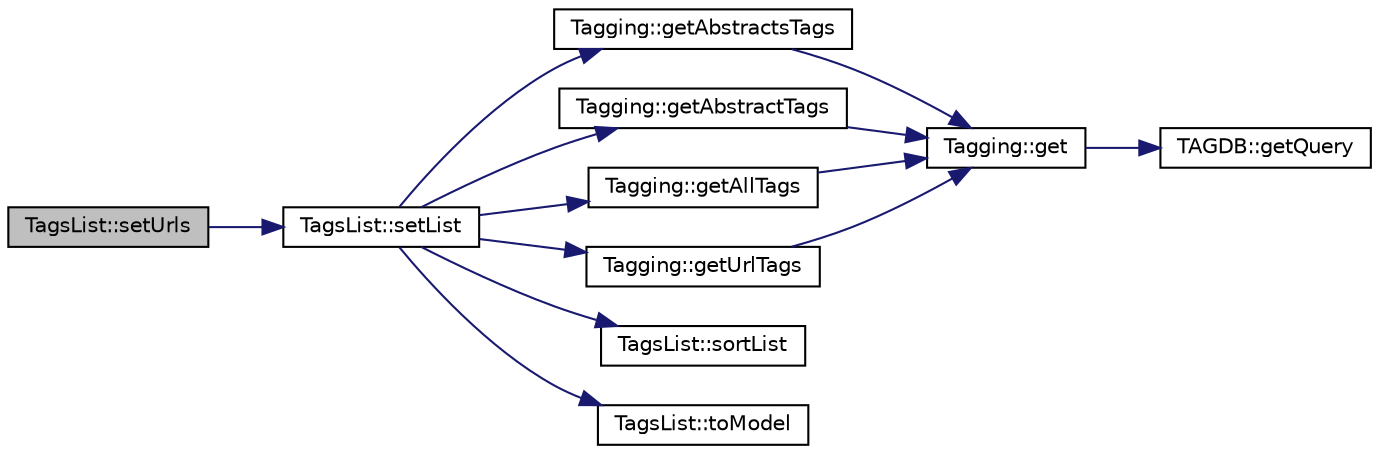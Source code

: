 digraph "TagsList::setUrls"
{
 // INTERACTIVE_SVG=YES
 // LATEX_PDF_SIZE
  edge [fontname="Helvetica",fontsize="10",labelfontname="Helvetica",labelfontsize="10"];
  node [fontname="Helvetica",fontsize="10",shape=record];
  rankdir="LR";
  Node233 [label="TagsList::setUrls",height=0.2,width=0.4,color="black", fillcolor="grey75", style="filled", fontcolor="black",tooltip=" "];
  Node233 -> Node234 [color="midnightblue",fontsize="10",style="solid",fontname="Helvetica"];
  Node234 [label="TagsList::setList",height=0.2,width=0.4,color="black", fillcolor="white", style="filled",URL="$class_tags_list.html#a13fb8edfb92eeb1bebd48c38575ec6d7",tooltip=" "];
  Node234 -> Node235 [color="midnightblue",fontsize="10",style="solid",fontname="Helvetica"];
  Node235 [label="Tagging::getAbstractsTags",height=0.2,width=0.4,color="black", fillcolor="white", style="filled",URL="$class_tagging.html#aefeb5aaac2ffa1ae9863fb839842b640",tooltip=" "];
  Node235 -> Node236 [color="midnightblue",fontsize="10",style="solid",fontname="Helvetica"];
  Node236 [label="Tagging::get",height=0.2,width=0.4,color="black", fillcolor="white", style="filled",URL="$class_tagging.html#a31eafb22f7c6343f6a6e1a60c0b46d1b",tooltip=" "];
  Node236 -> Node237 [color="midnightblue",fontsize="10",style="solid",fontname="Helvetica"];
  Node237 [label="TAGDB::getQuery",height=0.2,width=0.4,color="black", fillcolor="white", style="filled",URL="$class_t_a_g_d_b.html#ae90d363ffa72013cdfe742c606888432",tooltip=" "];
  Node234 -> Node238 [color="midnightblue",fontsize="10",style="solid",fontname="Helvetica"];
  Node238 [label="Tagging::getAbstractTags",height=0.2,width=0.4,color="black", fillcolor="white", style="filled",URL="$class_tagging.html#afdb3ddcdbef1330e7ade9fb4c929d9b0",tooltip=" "];
  Node238 -> Node236 [color="midnightblue",fontsize="10",style="solid",fontname="Helvetica"];
  Node234 -> Node239 [color="midnightblue",fontsize="10",style="solid",fontname="Helvetica"];
  Node239 [label="Tagging::getAllTags",height=0.2,width=0.4,color="black", fillcolor="white", style="filled",URL="$class_tagging.html#a8a39609e4d070f9b621dca7261c37e2c",tooltip=" "];
  Node239 -> Node236 [color="midnightblue",fontsize="10",style="solid",fontname="Helvetica"];
  Node234 -> Node240 [color="midnightblue",fontsize="10",style="solid",fontname="Helvetica"];
  Node240 [label="Tagging::getUrlTags",height=0.2,width=0.4,color="black", fillcolor="white", style="filled",URL="$class_tagging.html#aa1d8d4da14e96cbf6a42cacc37e18a52",tooltip=" "];
  Node240 -> Node236 [color="midnightblue",fontsize="10",style="solid",fontname="Helvetica"];
  Node234 -> Node241 [color="midnightblue",fontsize="10",style="solid",fontname="Helvetica"];
  Node241 [label="TagsList::sortList",height=0.2,width=0.4,color="black", fillcolor="white", style="filled",URL="$class_tags_list.html#a0ffd288ebbda25657f9024a62fa91e9d",tooltip=" "];
  Node234 -> Node242 [color="midnightblue",fontsize="10",style="solid",fontname="Helvetica"];
  Node242 [label="TagsList::toModel",height=0.2,width=0.4,color="black", fillcolor="white", style="filled",URL="$class_tags_list.html#a6fda91aa4dd161d93f968fe83b11e66e",tooltip=" "];
}
